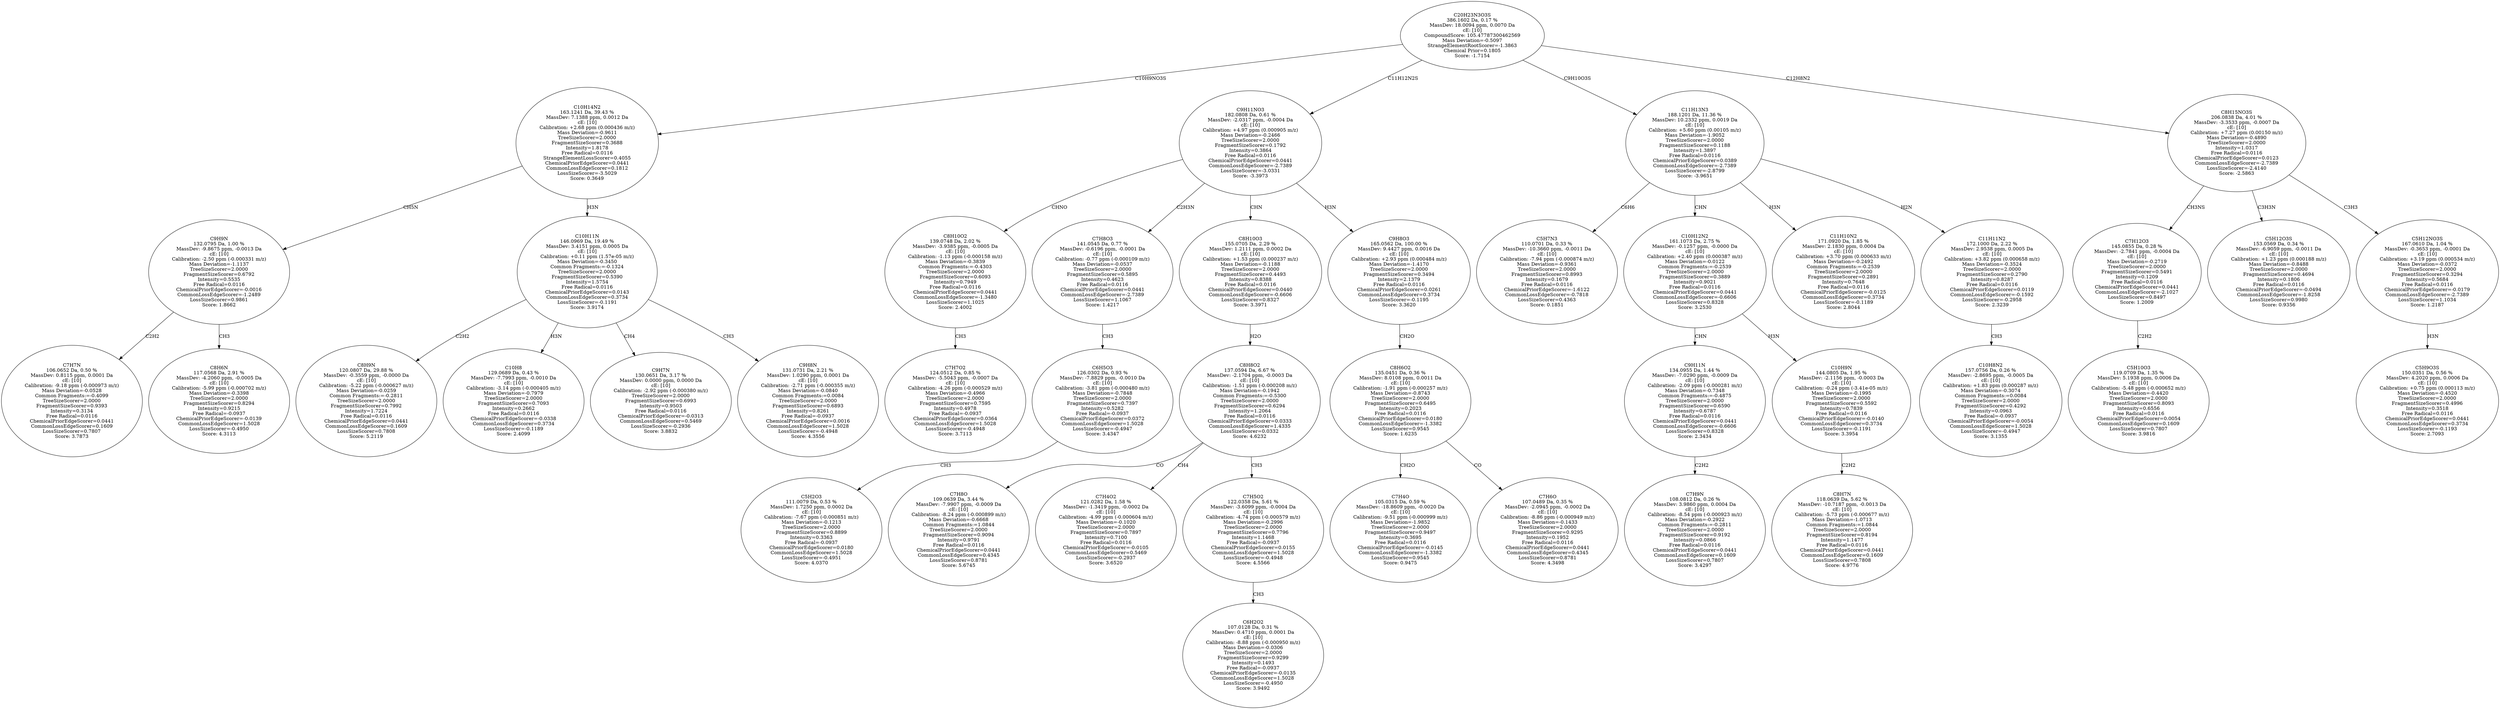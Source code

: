 strict digraph {
v1 [label="C7H7N\n106.0652 Da, 0.50 %\nMassDev: 0.8115 ppm, 0.0001 Da\ncE: [10]\nCalibration: -9.18 ppm (-0.000973 m/z)\nMass Deviation=-0.0528\nCommon Fragments:=-0.4099\nTreeSizeScorer=2.0000\nFragmentSizeScorer=0.9393\nIntensity=0.3134\nFree Radical=0.0116\nChemicalPriorEdgeScorer=0.0441\nCommonLossEdgeScorer=0.1609\nLossSizeScorer=0.7807\nScore: 3.7873"];
v2 [label="C8H6N\n117.0568 Da, 2.91 %\nMassDev: -4.2060 ppm, -0.0005 Da\ncE: [10]\nCalibration: -5.99 ppm (-0.000702 m/z)\nMass Deviation=-0.3398\nTreeSizeScorer=2.0000\nFragmentSizeScorer=0.8294\nIntensity=0.9215\nFree Radical=-0.0937\nChemicalPriorEdgeScorer=-0.0139\nCommonLossEdgeScorer=1.5028\nLossSizeScorer=-0.4950\nScore: 4.3113"];
v3 [label="C9H9N\n132.0795 Da, 1.00 %\nMassDev: -9.8675 ppm, -0.0013 Da\ncE: [10]\nCalibration: -2.50 ppm (-0.000331 m/z)\nMass Deviation=-1.1137\nTreeSizeScorer=2.0000\nFragmentSizeScorer=0.6792\nIntensity=0.5535\nFree Radical=0.0116\nChemicalPriorEdgeScorer=-0.0016\nCommonLossEdgeScorer=-1.2489\nLossSizeScorer=0.9861\nScore: 1.8662"];
v4 [label="C8H9N\n120.0807 Da, 29.88 %\nMassDev: -0.3559 ppm, -0.0000 Da\ncE: [10]\nCalibration: -5.22 ppm (-0.000627 m/z)\nMass Deviation=-0.0259\nCommon Fragments:=-0.2811\nTreeSizeScorer=2.0000\nFragmentSizeScorer=0.7992\nIntensity=1.7224\nFree Radical=0.0116\nChemicalPriorEdgeScorer=0.0441\nCommonLossEdgeScorer=0.1609\nLossSizeScorer=0.7808\nScore: 5.2119"];
v5 [label="C10H8\n129.0689 Da, 0.43 %\nMassDev: -7.7993 ppm, -0.0010 Da\ncE: [10]\nCalibration: -3.14 ppm (-0.000405 m/z)\nMass Deviation=-0.7979\nTreeSizeScorer=2.0000\nFragmentSizeScorer=0.7093\nIntensity=0.2662\nFree Radical=0.0116\nChemicalPriorEdgeScorer=-0.0338\nCommonLossEdgeScorer=0.3734\nLossSizeScorer=-0.1189\nScore: 2.4099"];
v6 [label="C9H7N\n130.0651 Da, 3.17 %\nMassDev: 0.0000 ppm, 0.0000 Da\ncE: [10]\nCalibration: -2.92 ppm (-0.000380 m/z)\nTreeSizeScorer=2.0000\nFragmentSizeScorer=0.6993\nIntensity=0.9503\nFree Radical=0.0116\nChemicalPriorEdgeScorer=-0.0313\nCommonLossEdgeScorer=0.5469\nLossSizeScorer=-0.2936\nScore: 3.8832"];
v7 [label="C9H8N\n131.0731 Da, 2.21 %\nMassDev: 1.0290 ppm, 0.0001 Da\ncE: [10]\nCalibration: -2.71 ppm (-0.000355 m/z)\nMass Deviation=-0.0840\nCommon Fragments:=0.0084\nTreeSizeScorer=2.0000\nFragmentSizeScorer=0.6893\nIntensity=0.8261\nFree Radical=-0.0937\nChemicalPriorEdgeScorer=0.0016\nCommonLossEdgeScorer=1.5028\nLossSizeScorer=-0.4948\nScore: 4.3556"];
v8 [label="C10H11N\n146.0969 Da, 19.49 %\nMassDev: 3.4151 ppm, 0.0005 Da\ncE: [10]\nCalibration: +0.11 ppm (1.57e-05 m/z)\nMass Deviation=-0.3450\nCommon Fragments:=-0.1324\nTreeSizeScorer=2.0000\nFragmentSizeScorer=0.5390\nIntensity=1.5754\nFree Radical=0.0116\nChemicalPriorEdgeScorer=0.0143\nCommonLossEdgeScorer=0.3734\nLossSizeScorer=-0.1191\nScore: 3.9174"];
v9 [label="C10H14N2\n163.1241 Da, 39.43 %\nMassDev: 7.1388 ppm, 0.0012 Da\ncE: [10]\nCalibration: +2.68 ppm (0.000436 m/z)\nMass Deviation=-0.9611\nTreeSizeScorer=2.0000\nFragmentSizeScorer=0.3688\nIntensity=1.8178\nFree Radical=0.0116\nStrangeElementLossScorer=0.4055\nChemicalPriorEdgeScorer=0.0441\nCommonLossEdgeScorer=0.1812\nLossSizeScorer=-3.5029\nScore: 0.3649"];
v10 [label="C7H7O2\n124.0512 Da, 0.85 %\nMassDev: -5.5043 ppm, -0.0007 Da\ncE: [10]\nCalibration: -4.26 ppm (-0.000529 m/z)\nMass Deviation=-0.4966\nTreeSizeScorer=2.0000\nFragmentSizeScorer=0.7595\nIntensity=0.4978\nFree Radical=-0.0937\nChemicalPriorEdgeScorer=0.0364\nCommonLossEdgeScorer=1.5028\nLossSizeScorer=-0.4948\nScore: 3.7113"];
v11 [label="C8H10O2\n139.0748 Da, 2.02 %\nMassDev: -3.9385 ppm, -0.0005 Da\ncE: [10]\nCalibration: -1.13 ppm (-0.000158 m/z)\nMass Deviation=-0.3839\nCommon Fragments:=-0.4303\nTreeSizeScorer=2.0000\nFragmentSizeScorer=0.6093\nIntensity=0.7949\nFree Radical=0.0116\nChemicalPriorEdgeScorer=0.0441\nCommonLossEdgeScorer=-1.3480\nLossSizeScorer=1.1025\nScore: 2.4002"];
v12 [label="C5H2O3\n111.0079 Da, 0.53 %\nMassDev: 1.7250 ppm, 0.0002 Da\ncE: [10]\nCalibration: -7.67 ppm (-0.000851 m/z)\nMass Deviation=-0.1213\nTreeSizeScorer=2.0000\nFragmentSizeScorer=0.8899\nIntensity=0.3363\nFree Radical=-0.0937\nChemicalPriorEdgeScorer=0.0180\nCommonLossEdgeScorer=1.5028\nLossSizeScorer=-0.4951\nScore: 4.0370"];
v13 [label="C6H5O3\n126.0302 Da, 0.93 %\nMassDev: -7.8829 ppm, -0.0010 Da\ncE: [10]\nCalibration: -3.81 ppm (-0.000480 m/z)\nMass Deviation=-0.7848\nTreeSizeScorer=2.0000\nFragmentSizeScorer=0.7397\nIntensity=0.5282\nFree Radical=-0.0937\nChemicalPriorEdgeScorer=0.0372\nCommonLossEdgeScorer=1.5028\nLossSizeScorer=-0.4947\nScore: 3.4347"];
v14 [label="C7H8O3\n141.0545 Da, 0.77 %\nMassDev: -0.6196 ppm, -0.0001 Da\ncE: [10]\nCalibration: -0.77 ppm (-0.000109 m/z)\nMass Deviation=-0.0537\nTreeSizeScorer=2.0000\nFragmentSizeScorer=0.5895\nIntensity=0.4623\nFree Radical=0.0116\nChemicalPriorEdgeScorer=0.0441\nCommonLossEdgeScorer=-2.7389\nLossSizeScorer=1.1067\nScore: 1.4217"];
v15 [label="C7H8O\n109.0639 Da, 3.44 %\nMassDev: -7.9907 ppm, -0.0009 Da\ncE: [10]\nCalibration: -8.24 ppm (-0.000899 m/z)\nMass Deviation=-0.6668\nCommon Fragments:=1.0844\nTreeSizeScorer=2.0000\nFragmentSizeScorer=0.9094\nIntensity=0.9791\nFree Radical=0.0116\nChemicalPriorEdgeScorer=0.0441\nCommonLossEdgeScorer=0.4345\nLossSizeScorer=0.8781\nScore: 5.6745"];
v16 [label="C7H4O2\n121.0282 Da, 1.58 %\nMassDev: -1.3419 ppm, -0.0002 Da\ncE: [10]\nCalibration: -4.99 ppm (-0.000604 m/z)\nMass Deviation=-0.1020\nTreeSizeScorer=2.0000\nFragmentSizeScorer=0.7897\nIntensity=0.7100\nFree Radical=0.0116\nChemicalPriorEdgeScorer=-0.0105\nCommonLossEdgeScorer=0.5469\nLossSizeScorer=-0.2937\nScore: 3.6520"];
v17 [label="C6H2O2\n107.0128 Da, 0.31 %\nMassDev: 0.4710 ppm, 0.0001 Da\ncE: [10]\nCalibration: -8.88 ppm (-0.000950 m/z)\nMass Deviation=-0.0306\nTreeSizeScorer=2.0000\nFragmentSizeScorer=0.9299\nIntensity=0.1493\nFree Radical=-0.0937\nChemicalPriorEdgeScorer=-0.0135\nCommonLossEdgeScorer=1.5028\nLossSizeScorer=-0.4950\nScore: 3.9492"];
v18 [label="C7H5O2\n122.0358 Da, 5.61 %\nMassDev: -3.6099 ppm, -0.0004 Da\ncE: [10]\nCalibration: -4.74 ppm (-0.000579 m/z)\nMass Deviation=-0.2996\nTreeSizeScorer=2.0000\nFragmentSizeScorer=0.7796\nIntensity=1.1468\nFree Radical=-0.0937\nChemicalPriorEdgeScorer=0.0155\nCommonLossEdgeScorer=1.5028\nLossSizeScorer=-0.4948\nScore: 4.5566"];
v19 [label="C8H8O2\n137.0594 Da, 6.67 %\nMassDev: -2.1704 ppm, -0.0003 Da\ncE: [10]\nCalibration: -1.51 ppm (-0.000208 m/z)\nMass Deviation=-0.1942\nCommon Fragments:=-0.5300\nTreeSizeScorer=2.0000\nFragmentSizeScorer=0.6294\nIntensity=1.2064\nFree Radical=0.0116\nChemicalPriorEdgeScorer=0.0333\nCommonLossEdgeScorer=1.4335\nLossSizeScorer=0.0332\nScore: 4.6232"];
v20 [label="C8H10O3\n155.0705 Da, 2.29 %\nMassDev: 1.2111 ppm, 0.0002 Da\ncE: [10]\nCalibration: +1.53 ppm (0.000237 m/z)\nMass Deviation=-0.1188\nTreeSizeScorer=2.0000\nFragmentSizeScorer=0.4493\nIntensity=0.8388\nFree Radical=0.0116\nChemicalPriorEdgeScorer=0.0440\nCommonLossEdgeScorer=-0.6606\nLossSizeScorer=0.8327\nScore: 3.3971"];
v21 [label="C7H4O\n105.0315 Da, 0.59 %\nMassDev: -18.8609 ppm, -0.0020 Da\ncE: [10]\nCalibration: -9.51 ppm (-0.000999 m/z)\nMass Deviation=-1.9852\nTreeSizeScorer=2.0000\nFragmentSizeScorer=0.9497\nIntensity=0.3695\nFree Radical=0.0116\nChemicalPriorEdgeScorer=-0.0145\nCommonLossEdgeScorer=-1.3382\nLossSizeScorer=0.9545\nScore: 0.9475"];
v22 [label="C7H6O\n107.0489 Da, 0.35 %\nMassDev: -2.0945 ppm, -0.0002 Da\ncE: [10]\nCalibration: -8.86 ppm (-0.000949 m/z)\nMass Deviation=-0.1433\nTreeSizeScorer=2.0000\nFragmentSizeScorer=0.9295\nIntensity=0.1952\nFree Radical=0.0116\nChemicalPriorEdgeScorer=0.0441\nCommonLossEdgeScorer=0.4345\nLossSizeScorer=0.8781\nScore: 4.3498"];
v23 [label="C8H6O2\n135.0451 Da, 0.36 %\nMassDev: 8.0108 ppm, 0.0011 Da\ncE: [10]\nCalibration: -1.91 ppm (-0.000257 m/z)\nMass Deviation=-0.8743\nTreeSizeScorer=2.0000\nFragmentSizeScorer=0.6495\nIntensity=0.2023\nFree Radical=0.0116\nChemicalPriorEdgeScorer=0.0180\nCommonLossEdgeScorer=-1.3382\nLossSizeScorer=0.9545\nScore: 1.6235"];
v24 [label="C9H8O3\n165.0562 Da, 100.00 %\nMassDev: 9.4427 ppm, 0.0016 Da\ncE: [10]\nCalibration: +2.93 ppm (0.000484 m/z)\nMass Deviation=-1.4170\nTreeSizeScorer=2.0000\nFragmentSizeScorer=0.3494\nIntensity=2.1379\nFree Radical=0.0116\nChemicalPriorEdgeScorer=0.0261\nCommonLossEdgeScorer=0.3734\nLossSizeScorer=-0.1195\nScore: 3.3620"];
v25 [label="C9H11NO3\n182.0808 Da, 0.61 %\nMassDev: -2.0317 ppm, -0.0004 Da\ncE: [10]\nCalibration: +4.97 ppm (0.000905 m/z)\nMass Deviation=-0.2466\nTreeSizeScorer=2.0000\nFragmentSizeScorer=0.1792\nIntensity=0.3864\nFree Radical=0.0116\nChemicalPriorEdgeScorer=0.0441\nCommonLossEdgeScorer=-2.7389\nLossSizeScorer=-3.0331\nScore: -3.3973"];
v26 [label="C5H7N3\n110.0701 Da, 0.33 %\nMassDev: -10.3660 ppm, -0.0011 Da\ncE: [10]\nCalibration: -7.94 ppm (-0.000874 m/z)\nMass Deviation=-0.9361\nTreeSizeScorer=2.0000\nFragmentSizeScorer=0.8993\nIntensity=0.1679\nFree Radical=0.0116\nChemicalPriorEdgeScorer=-1.6122\nCommonLossEdgeScorer=-0.7818\nLossSizeScorer=0.4363\nScore: 0.1851"];
v27 [label="C7H9N\n108.0812 Da, 0.26 %\nMassDev: 3.9860 ppm, 0.0004 Da\ncE: [10]\nCalibration: -8.54 ppm (-0.000923 m/z)\nMass Deviation=-0.2922\nCommon Fragments:=-0.2811\nTreeSizeScorer=2.0000\nFragmentSizeScorer=0.9192\nIntensity=0.0866\nFree Radical=0.0116\nChemicalPriorEdgeScorer=0.0441\nCommonLossEdgeScorer=0.1609\nLossSizeScorer=0.7807\nScore: 3.4297"];
v28 [label="C9H11N\n134.0955 Da, 1.44 %\nMassDev: -7.0290 ppm, -0.0009 Da\ncE: [10]\nCalibration: -2.09 ppm (-0.000281 m/z)\nMass Deviation=-0.7348\nCommon Fragments:=-0.4875\nTreeSizeScorer=2.0000\nFragmentSizeScorer=0.6590\nIntensity=0.6787\nFree Radical=0.0116\nChemicalPriorEdgeScorer=0.0441\nCommonLossEdgeScorer=-0.6606\nLossSizeScorer=0.8328\nScore: 2.3434"];
v29 [label="C8H7N\n118.0639 Da, 5.62 %\nMassDev: -10.7187 ppm, -0.0013 Da\ncE: [10]\nCalibration: -5.73 ppm (-0.000677 m/z)\nMass Deviation=-1.0713\nCommon Fragments:=1.0844\nTreeSizeScorer=2.0000\nFragmentSizeScorer=0.8194\nIntensity=1.1477\nFree Radical=0.0116\nChemicalPriorEdgeScorer=0.0441\nCommonLossEdgeScorer=0.1609\nLossSizeScorer=0.7808\nScore: 4.9776"];
v30 [label="C10H9N\n144.0805 Da, 1.95 %\nMassDev: -2.1156 ppm, -0.0003 Da\ncE: [10]\nCalibration: -0.24 ppm (-3.41e-05 m/z)\nMass Deviation=-0.1995\nTreeSizeScorer=2.0000\nFragmentSizeScorer=0.5592\nIntensity=0.7839\nFree Radical=0.0116\nChemicalPriorEdgeScorer=-0.0140\nCommonLossEdgeScorer=0.3734\nLossSizeScorer=-0.1191\nScore: 3.3954"];
v31 [label="C10H12N2\n161.1073 Da, 2.75 %\nMassDev: -0.1257 ppm, -0.0000 Da\ncE: [10]\nCalibration: +2.40 ppm (0.000387 m/z)\nMass Deviation=-0.0122\nCommon Fragments:=-0.2539\nTreeSizeScorer=2.0000\nFragmentSizeScorer=0.3889\nIntensity=0.9021\nFree Radical=0.0116\nChemicalPriorEdgeScorer=0.0441\nCommonLossEdgeScorer=-0.6606\nLossSizeScorer=0.8328\nScore: 3.2530"];
v32 [label="C11H10N2\n171.0920 Da, 1.85 %\nMassDev: 2.1830 ppm, 0.0004 Da\ncE: [10]\nCalibration: +3.70 ppm (0.000633 m/z)\nMass Deviation=-0.2492\nCommon Fragments:=-0.2539\nTreeSizeScorer=2.0000\nFragmentSizeScorer=0.2891\nIntensity=0.7648\nFree Radical=0.0116\nChemicalPriorEdgeScorer=-0.0125\nCommonLossEdgeScorer=0.3734\nLossSizeScorer=-0.1189\nScore: 2.8044"];
v33 [label="C10H8N2\n157.0756 Da, 0.26 %\nMassDev: -2.8695 ppm, -0.0005 Da\ncE: [10]\nCalibration: +1.83 ppm (0.000287 m/z)\nMass Deviation=-0.3074\nCommon Fragments:=0.0084\nTreeSizeScorer=2.0000\nFragmentSizeScorer=0.4292\nIntensity=0.0963\nFree Radical=-0.0937\nChemicalPriorEdgeScorer=-0.0054\nCommonLossEdgeScorer=1.5028\nLossSizeScorer=-0.4947\nScore: 3.1355"];
v34 [label="C11H11N2\n172.1000 Da, 2.22 %\nMassDev: 2.9538 ppm, 0.0005 Da\ncE: [10]\nCalibration: +3.82 ppm (0.000658 m/z)\nMass Deviation=-0.3524\nTreeSizeScorer=2.0000\nFragmentSizeScorer=0.2790\nIntensity=0.8287\nFree Radical=0.0116\nChemicalPriorEdgeScorer=0.0119\nCommonLossEdgeScorer=-0.1592\nLossSizeScorer=-0.2958\nScore: 2.3239"];
v35 [label="C11H13N3\n188.1201 Da, 11.36 %\nMassDev: 10.2332 ppm, 0.0019 Da\ncE: [10]\nCalibration: +5.60 ppm (0.00105 m/z)\nMass Deviation=-1.9052\nTreeSizeScorer=2.0000\nFragmentSizeScorer=0.1188\nIntensity=1.3897\nFree Radical=0.0116\nChemicalPriorEdgeScorer=0.0389\nCommonLossEdgeScorer=-2.7389\nLossSizeScorer=-2.8799\nScore: -3.9651"];
v36 [label="C5H10O3\n119.0709 Da, 1.35 %\nMassDev: 5.1938 ppm, 0.0006 Da\ncE: [10]\nCalibration: -5.48 ppm (-0.000652 m/z)\nMass Deviation=-0.4420\nTreeSizeScorer=2.0000\nFragmentSizeScorer=0.8093\nIntensity=0.6556\nFree Radical=0.0116\nChemicalPriorEdgeScorer=0.0054\nCommonLossEdgeScorer=0.1609\nLossSizeScorer=0.7807\nScore: 3.9816"];
v37 [label="C7H12O3\n145.0855 Da, 0.28 %\nMassDev: -2.7841 ppm, -0.0004 Da\ncE: [10]\nMass Deviation=-0.2719\nTreeSizeScorer=2.0000\nFragmentSizeScorer=0.5491\nIntensity=0.1209\nFree Radical=0.0116\nChemicalPriorEdgeScorer=0.0441\nCommonLossEdgeScorer=-2.1027\nLossSizeScorer=0.8497\nScore: 1.2009"];
v38 [label="C5H12O3S\n153.0569 Da, 0.34 %\nMassDev: -6.9059 ppm, -0.0011 Da\ncE: [10]\nCalibration: +1.23 ppm (0.000188 m/z)\nMass Deviation=-0.8488\nTreeSizeScorer=2.0000\nFragmentSizeScorer=0.4694\nIntensity=0.1806\nFree Radical=0.0116\nChemicalPriorEdgeScorer=-0.0494\nCommonLossEdgeScorer=-1.8258\nLossSizeScorer=0.9980\nScore: 0.9356"];
v39 [label="C5H9O3S\n150.0351 Da, 0.56 %\nMassDev: 4.2020 ppm, 0.0006 Da\ncE: [10]\nCalibration: +0.75 ppm (0.000113 m/z)\nMass Deviation=-0.4520\nTreeSizeScorer=2.0000\nFragmentSizeScorer=0.4996\nIntensity=0.3518\nFree Radical=0.0116\nChemicalPriorEdgeScorer=0.0441\nCommonLossEdgeScorer=0.3734\nLossSizeScorer=-0.1193\nScore: 2.7093"];
v40 [label="C5H12NO3S\n167.0610 Da, 1.04 %\nMassDev: -0.3653 ppm, -0.0001 Da\ncE: [10]\nCalibration: +3.19 ppm (0.000534 m/z)\nMass Deviation=-0.0372\nTreeSizeScorer=2.0000\nFragmentSizeScorer=0.3294\nIntensity=0.5684\nFree Radical=0.0116\nChemicalPriorEdgeScorer=-0.0179\nCommonLossEdgeScorer=-2.7389\nLossSizeScorer=1.1034\nScore: 1.2187"];
v41 [label="C8H15NO3S\n206.0838 Da, 4.01 %\nMassDev: -3.3533 ppm, -0.0007 Da\ncE: [10]\nCalibration: +7.27 ppm (0.00150 m/z)\nMass Deviation=-0.4890\nTreeSizeScorer=2.0000\nIntensity=1.0317\nFree Radical=0.0116\nChemicalPriorEdgeScorer=0.0123\nCommonLossEdgeScorer=-2.7389\nLossSizeScorer=-2.4140\nScore: -2.5863"];
v42 [label="C20H23N3O3S\n386.1602 Da, 0.17 %\nMassDev: 18.0094 ppm, 0.0070 Da\ncE: [10]\nCompoundScore: 105.47787300462569\nMass Deviation=-0.5097\nStrangeElementRootScorer=-1.3863\nChemical Prior=0.1805\nScore: -1.7154"];
v3 -> v1 [label="C2H2"];
v3 -> v2 [label="CH3"];
v9 -> v3 [label="CH5N"];
v8 -> v4 [label="C2H2"];
v8 -> v5 [label="H3N"];
v8 -> v6 [label="CH4"];
v8 -> v7 [label="CH3"];
v9 -> v8 [label="H3N"];
v42 -> v9 [label="C10H9NO3S"];
v11 -> v10 [label="CH3"];
v25 -> v11 [label="CHNO"];
v13 -> v12 [label="CH3"];
v14 -> v13 [label="CH3"];
v25 -> v14 [label="C2H3N"];
v19 -> v15 [label="CO"];
v19 -> v16 [label="CH4"];
v18 -> v17 [label="CH3"];
v19 -> v18 [label="CH3"];
v20 -> v19 [label="H2O"];
v25 -> v20 [label="CHN"];
v23 -> v21 [label="CH2O"];
v23 -> v22 [label="CO"];
v24 -> v23 [label="CH2O"];
v25 -> v24 [label="H3N"];
v42 -> v25 [label="C11H12N2S"];
v35 -> v26 [label="C6H6"];
v28 -> v27 [label="C2H2"];
v31 -> v28 [label="CHN"];
v30 -> v29 [label="C2H2"];
v31 -> v30 [label="H3N"];
v35 -> v31 [label="CHN"];
v35 -> v32 [label="H3N"];
v34 -> v33 [label="CH3"];
v35 -> v34 [label="H2N"];
v42 -> v35 [label="C9H10O3S"];
v37 -> v36 [label="C2H2"];
v41 -> v37 [label="CH3NS"];
v41 -> v38 [label="C3H3N"];
v40 -> v39 [label="H3N"];
v41 -> v40 [label="C3H3"];
v42 -> v41 [label="C12H8N2"];
}